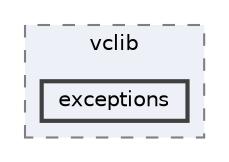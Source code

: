 digraph "/home/runner/work/vclib/vclib/include/vclib/exceptions"
{
 // LATEX_PDF_SIZE
  bgcolor="transparent";
  edge [fontname=Helvetica,fontsize=10,labelfontname=Helvetica,labelfontsize=10];
  node [fontname=Helvetica,fontsize=10,shape=box,height=0.2,width=0.4];
  compound=true
  subgraph clusterdir_d2fdbf172f8ae9790b339bfcb66b3af7 {
    graph [ bgcolor="#edf0f7", pencolor="grey50", label="vclib", fontname=Helvetica,fontsize=10 style="filled,dashed", URL="dir_d2fdbf172f8ae9790b339bfcb66b3af7.html",tooltip=""]
  dir_faecc92ba3fe640bc81c479e685075f2 [label="exceptions", fillcolor="#edf0f7", color="grey25", style="filled,bold", URL="dir_faecc92ba3fe640bc81c479e685075f2.html",tooltip=""];
  }
}
